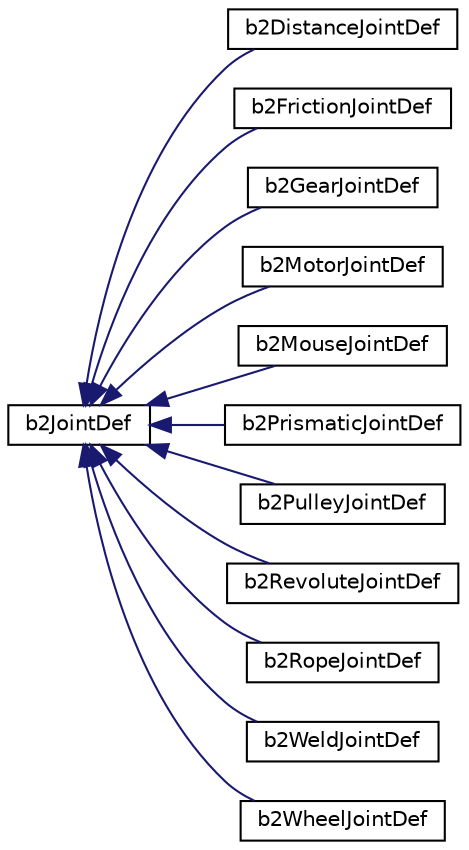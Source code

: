 digraph "Graphical Class Hierarchy"
{
  edge [fontname="Helvetica",fontsize="10",labelfontname="Helvetica",labelfontsize="10"];
  node [fontname="Helvetica",fontsize="10",shape=record];
  rankdir="LR";
  Node0 [label="b2JointDef",height=0.2,width=0.4,color="black", fillcolor="white", style="filled",URL="$structb2JointDef.html",tooltip="Joint definitions are used to construct joints. "];
  Node0 -> Node1 [dir="back",color="midnightblue",fontsize="10",style="solid",fontname="Helvetica"];
  Node1 [label="b2DistanceJointDef",height=0.2,width=0.4,color="black", fillcolor="white", style="filled",URL="$structb2DistanceJointDef.html"];
  Node0 -> Node2 [dir="back",color="midnightblue",fontsize="10",style="solid",fontname="Helvetica"];
  Node2 [label="b2FrictionJointDef",height=0.2,width=0.4,color="black", fillcolor="white", style="filled",URL="$structb2FrictionJointDef.html",tooltip="Friction joint definition. "];
  Node0 -> Node3 [dir="back",color="midnightblue",fontsize="10",style="solid",fontname="Helvetica"];
  Node3 [label="b2GearJointDef",height=0.2,width=0.4,color="black", fillcolor="white", style="filled",URL="$structb2GearJointDef.html"];
  Node0 -> Node4 [dir="back",color="midnightblue",fontsize="10",style="solid",fontname="Helvetica"];
  Node4 [label="b2MotorJointDef",height=0.2,width=0.4,color="black", fillcolor="white", style="filled",URL="$structb2MotorJointDef.html",tooltip="Motor joint definition. "];
  Node0 -> Node5 [dir="back",color="midnightblue",fontsize="10",style="solid",fontname="Helvetica"];
  Node5 [label="b2MouseJointDef",height=0.2,width=0.4,color="black", fillcolor="white", style="filled",URL="$structb2MouseJointDef.html"];
  Node0 -> Node6 [dir="back",color="midnightblue",fontsize="10",style="solid",fontname="Helvetica"];
  Node6 [label="b2PrismaticJointDef",height=0.2,width=0.4,color="black", fillcolor="white", style="filled",URL="$structb2PrismaticJointDef.html"];
  Node0 -> Node7 [dir="back",color="midnightblue",fontsize="10",style="solid",fontname="Helvetica"];
  Node7 [label="b2PulleyJointDef",height=0.2,width=0.4,color="black", fillcolor="white", style="filled",URL="$structb2PulleyJointDef.html"];
  Node0 -> Node8 [dir="back",color="midnightblue",fontsize="10",style="solid",fontname="Helvetica"];
  Node8 [label="b2RevoluteJointDef",height=0.2,width=0.4,color="black", fillcolor="white", style="filled",URL="$structb2RevoluteJointDef.html"];
  Node0 -> Node9 [dir="back",color="midnightblue",fontsize="10",style="solid",fontname="Helvetica"];
  Node9 [label="b2RopeJointDef",height=0.2,width=0.4,color="black", fillcolor="white", style="filled",URL="$structb2RopeJointDef.html"];
  Node0 -> Node10 [dir="back",color="midnightblue",fontsize="10",style="solid",fontname="Helvetica"];
  Node10 [label="b2WeldJointDef",height=0.2,width=0.4,color="black", fillcolor="white", style="filled",URL="$structb2WeldJointDef.html"];
  Node0 -> Node11 [dir="back",color="midnightblue",fontsize="10",style="solid",fontname="Helvetica"];
  Node11 [label="b2WheelJointDef",height=0.2,width=0.4,color="black", fillcolor="white", style="filled",URL="$structb2WheelJointDef.html"];
}
